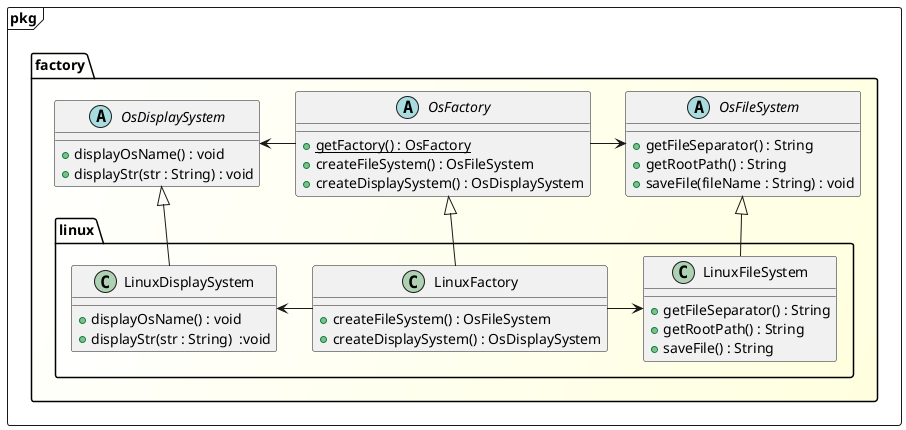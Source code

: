 @startuml クラス図（Linux）
package pkg <<Frame>> {
  package factory <<Folder>> #White/LightYellow {
    OsFactory -l-> OsDisplaySystem
    OsFactory -r-> OsFileSystem

    Abstract OsFactory {
      + {static} getFactory() : OsFactory
      + createFileSystem() : OsFileSystem
      + createDisplaySystem() : OsDisplaySystem
    }

    Abstract OsDisplaySystem {
      + displayOsName() : void
      + displayStr(str : String) : void
    }

    Abstract OsFileSystem {
      + getFileSeparator() : String
      + getRootPath() : String
      + saveFile(fileName : String) : void
    }
    package linux <<Folder>> #White/LightYellow {
      LinuxFactory -l-> LinuxDisplaySystem
      LinuxFactory -r-> LinuxFileSystem
      LinuxFactory -u-|> OsFactory
      LinuxDisplaySystem -u-|> OsDisplaySystem
      LinuxFileSystem -u-|> OsFileSystem

      class LinuxFactory {
        + createFileSystem() : OsFileSystem
        + createDisplaySystem() : OsDisplaySystem
      }

      class LinuxDisplaySystem {
        + displayOsName() : void
        + displayStr(str : String)  :void
      }

      class LinuxFileSystem {
        + getFileSeparator() : String
        + getRootPath() : String
        + saveFile() : String
      }
    }
  }
}

@enduml
